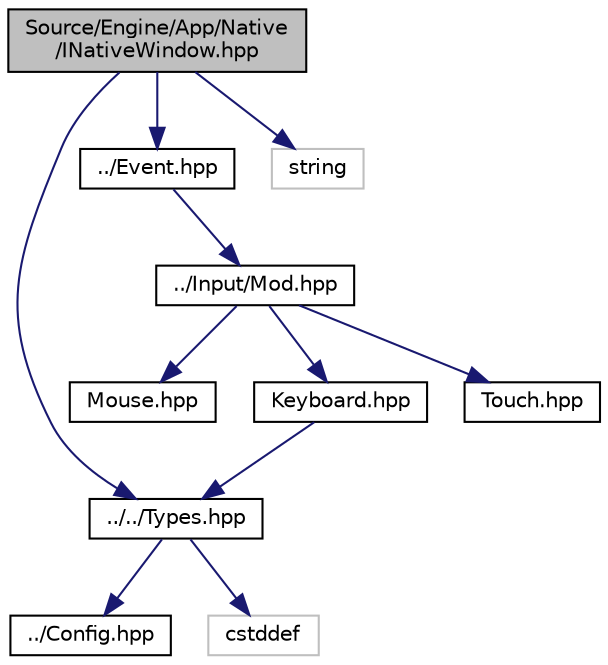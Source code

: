 digraph "Source/Engine/App/Native/INativeWindow.hpp"
{
  edge [fontname="Helvetica",fontsize="10",labelfontname="Helvetica",labelfontsize="10"];
  node [fontname="Helvetica",fontsize="10",shape=record];
  Node0 [label="Source/Engine/App/Native\l/INativeWindow.hpp",height=0.2,width=0.4,color="black", fillcolor="grey75", style="filled", fontcolor="black"];
  Node0 -> Node1 [color="midnightblue",fontsize="10",style="solid",fontname="Helvetica"];
  Node1 [label="../../Types.hpp",height=0.2,width=0.4,color="black", fillcolor="white", style="filled",URL="$Types_8hpp.html"];
  Node1 -> Node2 [color="midnightblue",fontsize="10",style="solid",fontname="Helvetica"];
  Node2 [label="../Config.hpp",height=0.2,width=0.4,color="black", fillcolor="white", style="filled",URL="$Config_8hpp.html"];
  Node1 -> Node3 [color="midnightblue",fontsize="10",style="solid",fontname="Helvetica"];
  Node3 [label="cstddef",height=0.2,width=0.4,color="grey75", fillcolor="white", style="filled"];
  Node0 -> Node4 [color="midnightblue",fontsize="10",style="solid",fontname="Helvetica"];
  Node4 [label="../Event.hpp",height=0.2,width=0.4,color="black", fillcolor="white", style="filled",URL="$Event_8hpp.html"];
  Node4 -> Node5 [color="midnightblue",fontsize="10",style="solid",fontname="Helvetica"];
  Node5 [label="../Input/Mod.hpp",height=0.2,width=0.4,color="black", fillcolor="white", style="filled",URL="$Input_2Mod_8hpp.html"];
  Node5 -> Node6 [color="midnightblue",fontsize="10",style="solid",fontname="Helvetica"];
  Node6 [label="Mouse.hpp",height=0.2,width=0.4,color="black", fillcolor="white", style="filled",URL="$Mouse_8hpp.html"];
  Node5 -> Node7 [color="midnightblue",fontsize="10",style="solid",fontname="Helvetica"];
  Node7 [label="Keyboard.hpp",height=0.2,width=0.4,color="black", fillcolor="white", style="filled",URL="$Keyboard_8hpp.html"];
  Node7 -> Node1 [color="midnightblue",fontsize="10",style="solid",fontname="Helvetica"];
  Node5 -> Node8 [color="midnightblue",fontsize="10",style="solid",fontname="Helvetica"];
  Node8 [label="Touch.hpp",height=0.2,width=0.4,color="black", fillcolor="white", style="filled",URL="$Touch_8hpp.html"];
  Node0 -> Node9 [color="midnightblue",fontsize="10",style="solid",fontname="Helvetica"];
  Node9 [label="string",height=0.2,width=0.4,color="grey75", fillcolor="white", style="filled"];
}
